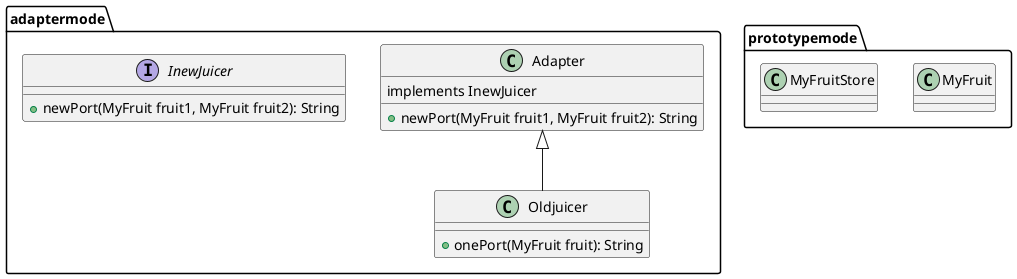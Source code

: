 @startuml
'https://plantuml.com/sequence-diagram

@startuml
package "adaptermode" {
    class Adapter {
        +newPort(MyFruit fruit1, MyFruit fruit2): String
    }
    class Oldjuicer {
        +onePort(MyFruit fruit): String
    }
    interface InewJuicer {
        +newPort(MyFruit fruit1, MyFruit fruit2): String
    }
    Adapter <|-- Oldjuicer
    Adapter : implements InewJuicer
}
package "prototypemode" {
    class MyFruit
    class MyFruitStore
}
@enduml